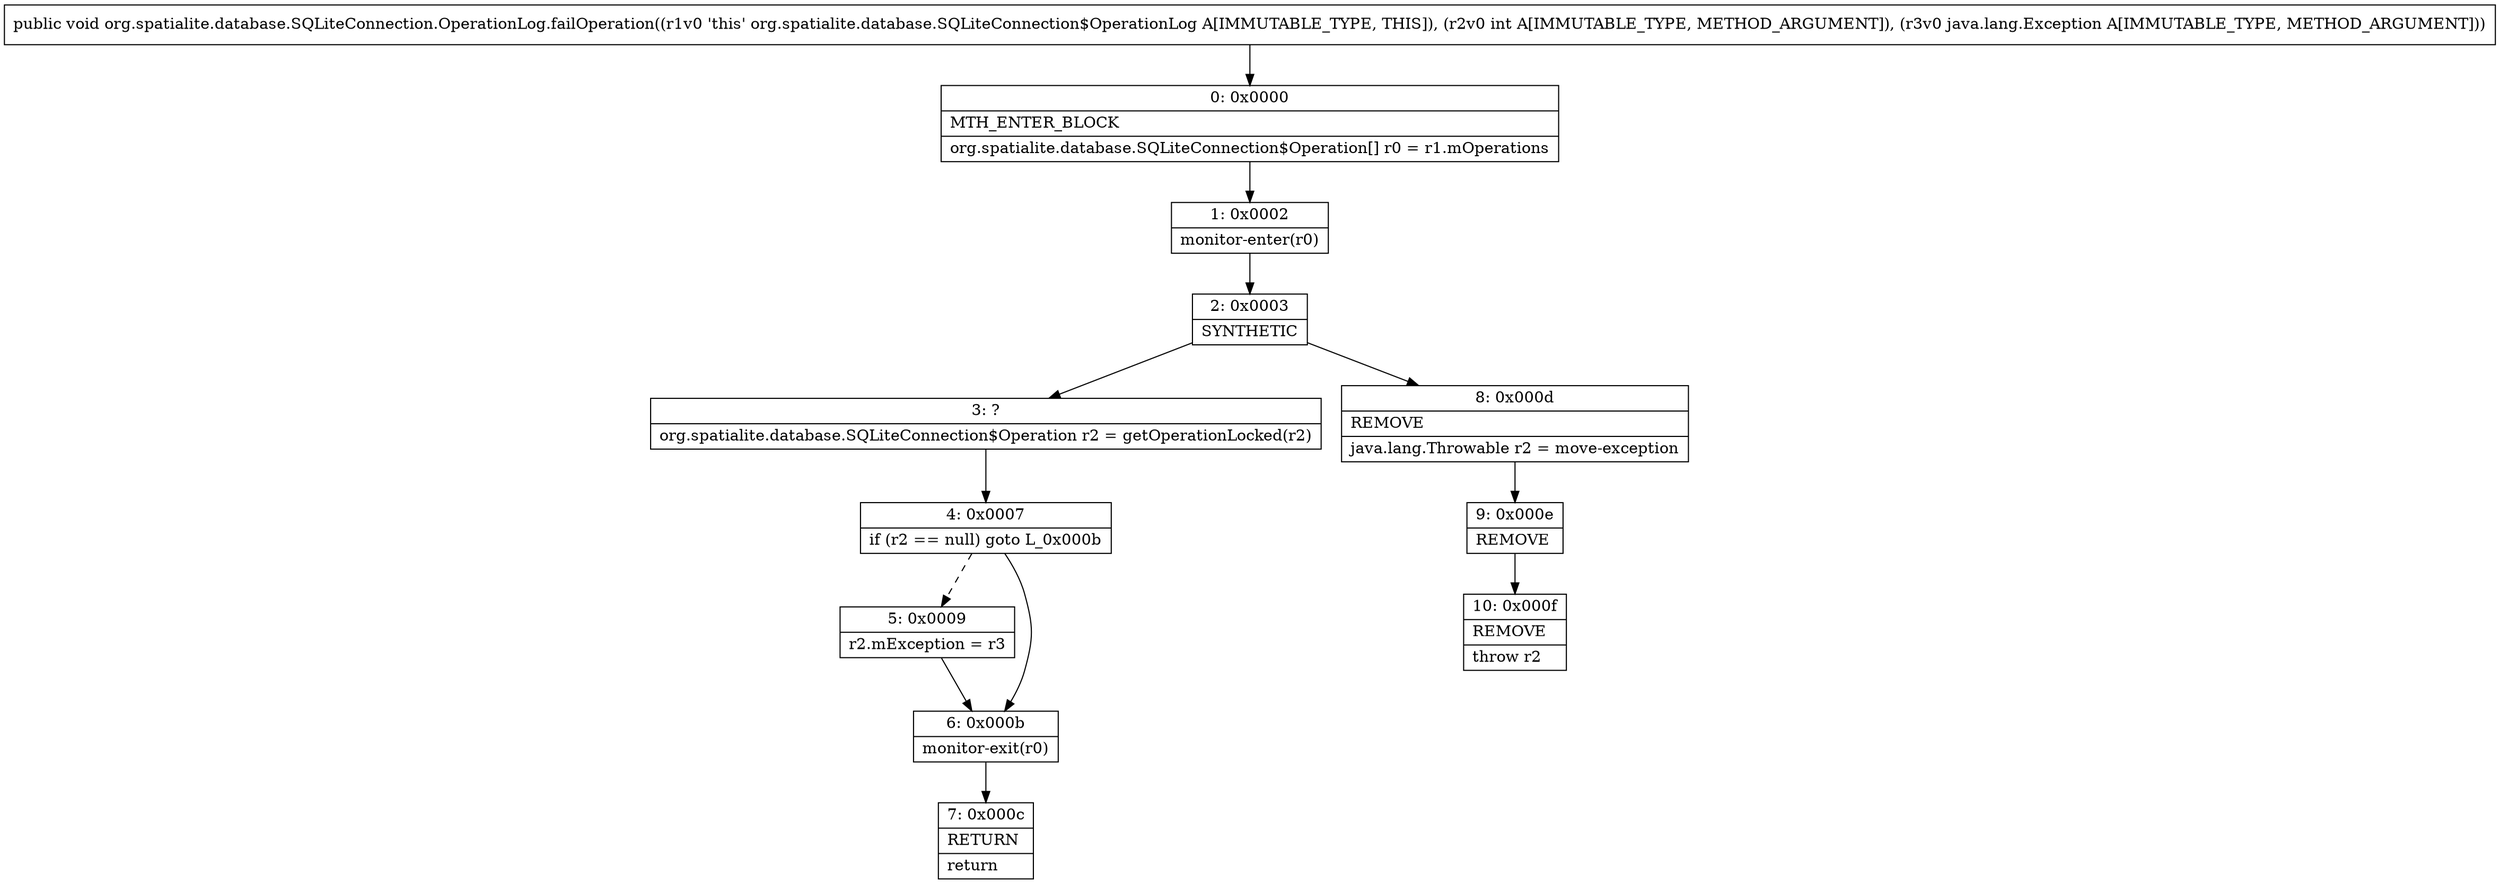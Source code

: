 digraph "CFG fororg.spatialite.database.SQLiteConnection.OperationLog.failOperation(ILjava\/lang\/Exception;)V" {
Node_0 [shape=record,label="{0\:\ 0x0000|MTH_ENTER_BLOCK\l|org.spatialite.database.SQLiteConnection$Operation[] r0 = r1.mOperations\l}"];
Node_1 [shape=record,label="{1\:\ 0x0002|monitor\-enter(r0)\l}"];
Node_2 [shape=record,label="{2\:\ 0x0003|SYNTHETIC\l}"];
Node_3 [shape=record,label="{3\:\ ?|org.spatialite.database.SQLiteConnection$Operation r2 = getOperationLocked(r2)\l}"];
Node_4 [shape=record,label="{4\:\ 0x0007|if (r2 == null) goto L_0x000b\l}"];
Node_5 [shape=record,label="{5\:\ 0x0009|r2.mException = r3\l}"];
Node_6 [shape=record,label="{6\:\ 0x000b|monitor\-exit(r0)\l}"];
Node_7 [shape=record,label="{7\:\ 0x000c|RETURN\l|return\l}"];
Node_8 [shape=record,label="{8\:\ 0x000d|REMOVE\l|java.lang.Throwable r2 = move\-exception\l}"];
Node_9 [shape=record,label="{9\:\ 0x000e|REMOVE\l}"];
Node_10 [shape=record,label="{10\:\ 0x000f|REMOVE\l|throw r2\l}"];
MethodNode[shape=record,label="{public void org.spatialite.database.SQLiteConnection.OperationLog.failOperation((r1v0 'this' org.spatialite.database.SQLiteConnection$OperationLog A[IMMUTABLE_TYPE, THIS]), (r2v0 int A[IMMUTABLE_TYPE, METHOD_ARGUMENT]), (r3v0 java.lang.Exception A[IMMUTABLE_TYPE, METHOD_ARGUMENT])) }"];
MethodNode -> Node_0;
Node_0 -> Node_1;
Node_1 -> Node_2;
Node_2 -> Node_3;
Node_2 -> Node_8;
Node_3 -> Node_4;
Node_4 -> Node_5[style=dashed];
Node_4 -> Node_6;
Node_5 -> Node_6;
Node_6 -> Node_7;
Node_8 -> Node_9;
Node_9 -> Node_10;
}

